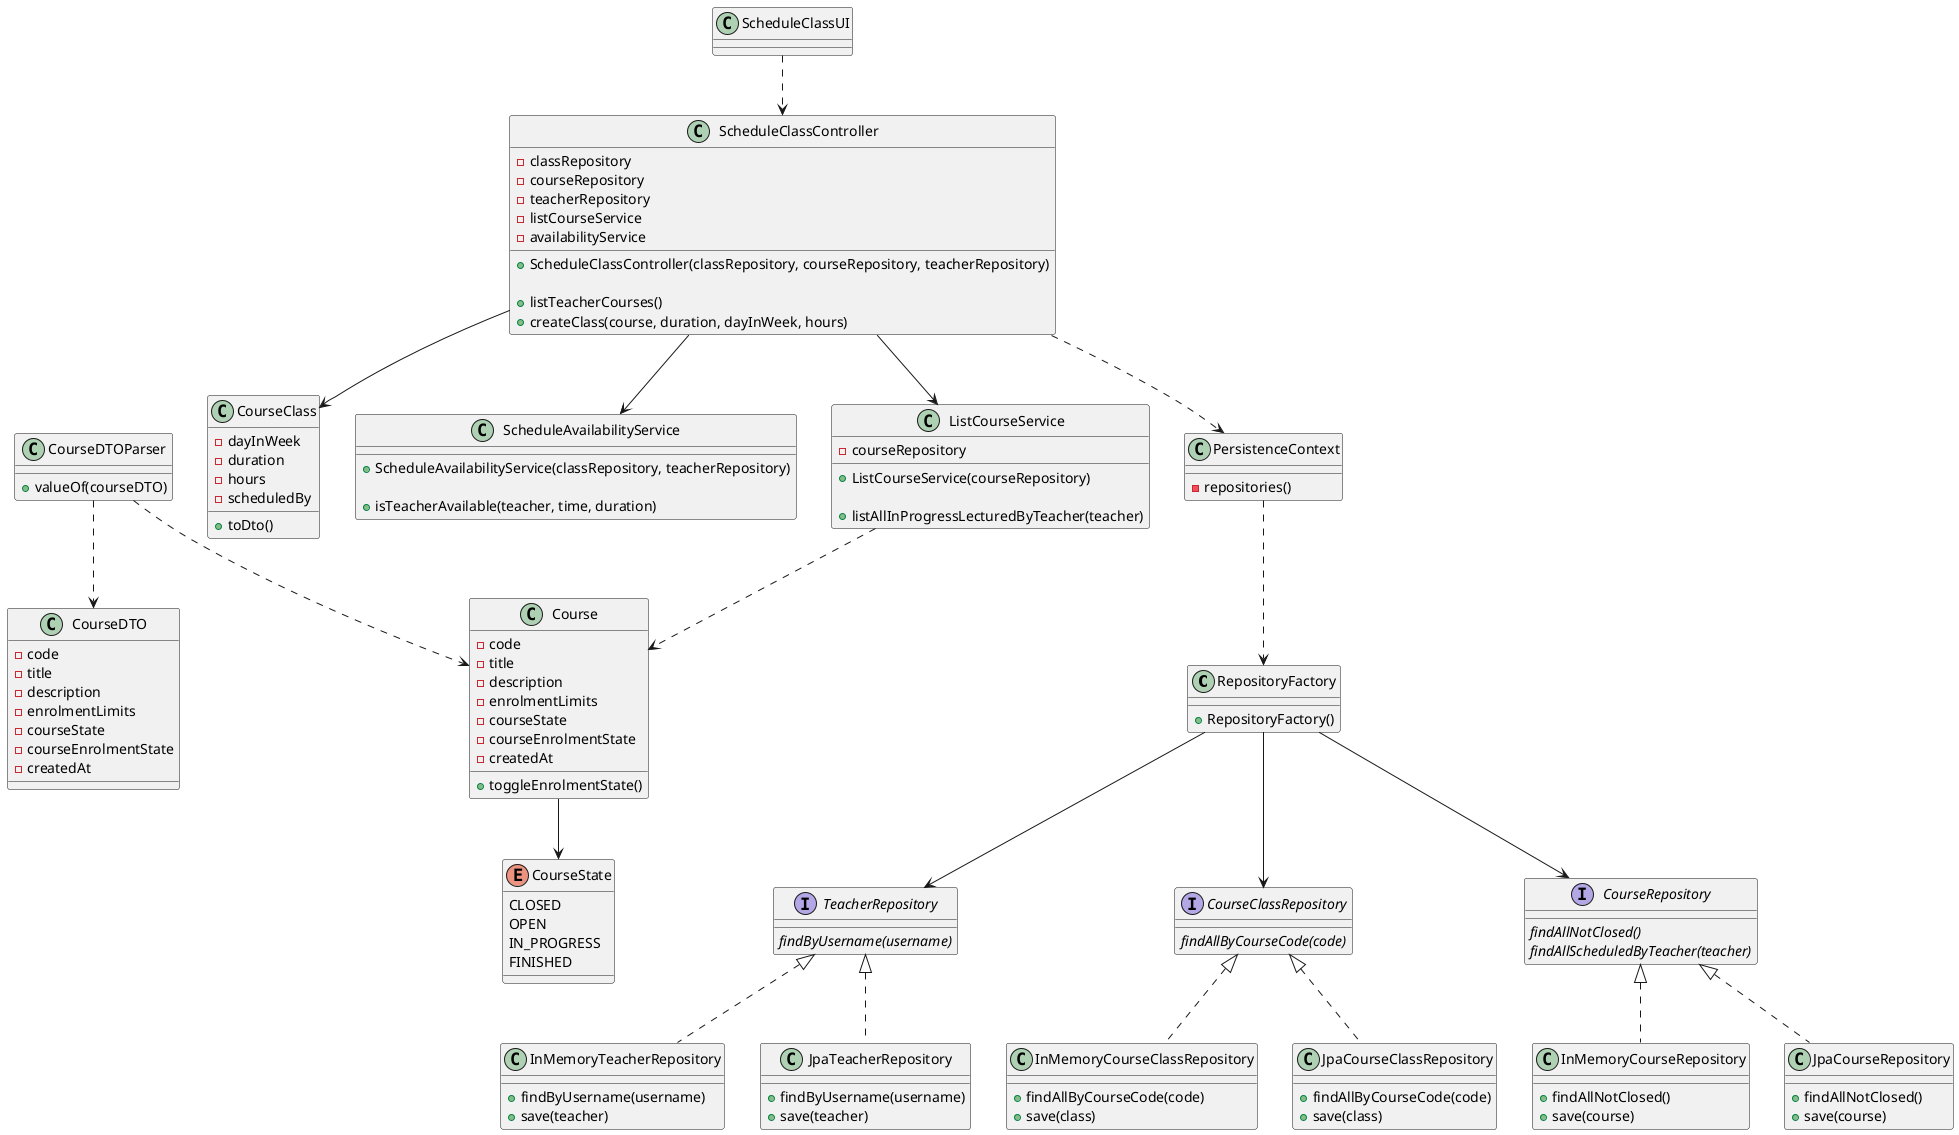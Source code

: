 @startuml US1010_CD

class RepositoryFactory {
  + RepositoryFactory()
}

interface CourseRepository {
  {abstract} findAllNotClosed()
  {abstract} findAllScheduledByTeacher(teacher)
}

class InMemoryCourseRepository {
  + findAllNotClosed()
  + save(course)
}

class JpaCourseRepository {
  + findAllNotClosed()
  + save(course)
}

interface TeacherRepository {
  {abstract} findByUsername(username)
}

class InMemoryTeacherRepository {
  + findByUsername(username)
  + save(teacher)
}

class JpaTeacherRepository {
  + findByUsername(username)
  + save(teacher)
}

interface CourseClassRepository {
  {abstract} findAllByCourseCode(code)
}

class InMemoryCourseClassRepository {
  + findAllByCourseCode(code)
  + save(class)
}

class JpaCourseClassRepository {
  + findAllByCourseCode(code)
  + save(class)
}

class PersistenceContext {
  - repositories()
}

class Course {
  - code
  - title
  - description
  - enrolmentLimits
  - courseState
  - courseEnrolmentState
  - createdAt

  + toggleEnrolmentState()
  ' + toDto()
}

class CourseClass {
  - dayInWeek
  - duration
  - hours
  - scheduledBy

  + toDto()
}

enum CourseState {
  CLOSED
  OPEN
  IN_PROGRESS
  FINISHED
}

' enum CourseEnrolmentState {
'   OPEN
'   CLOSED
' }

class ScheduleAvailabilityService {
  + ScheduleAvailabilityService(classRepository, teacherRepository)

  + isTeacherAvailable(teacher, time, duration)
}

class ListCourseService {
  - courseRepository

  + ListCourseService(courseRepository)

  + listAllInProgressLecturedByTeacher(teacher)
}

class CourseDTO {
  - code
  - title
  - description
  - enrolmentLimits
  - courseState
  - courseEnrolmentState
  - createdAt
}

class CourseDTOParser {
  + valueOf(courseDTO)
}

class ScheduleClassController {
  - classRepository
  - courseRepository
  - teacherRepository
  - listCourseService
  - availabilityService

  + ScheduleClassController(classRepository, courseRepository, teacherRepository)

  + listTeacherCourses()
  + createClass(course, duration, dayInWeek, hours)
}

class ScheduleClassUI {}

ScheduleClassUI ..> ScheduleClassController

ScheduleClassController ..> PersistenceContext
ScheduleClassController --> ScheduleAvailabilityService
ScheduleClassController --> CourseClass
ScheduleClassController --> ListCourseService

PersistenceContext ..> RepositoryFactory
RepositoryFactory --> CourseRepository
RepositoryFactory --> TeacherRepository
RepositoryFactory --> CourseClassRepository

CourseDTOParser ..> CourseDTO
CourseDTOParser ..> Course

CourseRepository <|.. InMemoryCourseRepository
CourseRepository <|.. JpaCourseRepository

CourseClassRepository <|.. InMemoryCourseClassRepository
CourseClassRepository <|.. JpaCourseClassRepository

TeacherRepository <|.. InMemoryTeacherRepository
TeacherRepository <|.. JpaTeacherRepository

ListCourseService ..> Course

Course --> CourseState
' Course --> CourseEnrolmentState

@enduml
